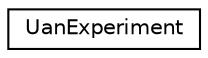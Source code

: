 digraph "Graphical Class Hierarchy"
{
 // LATEX_PDF_SIZE
  edge [fontname="Helvetica",fontsize="10",labelfontname="Helvetica",labelfontsize="10"];
  node [fontname="Helvetica",fontsize="10",shape=record];
  rankdir="LR";
  Node0 [label="UanExperiment",height=0.2,width=0.4,color="black", fillcolor="white", style="filled",URL="$class_uan_experiment.html",tooltip="This example shows the usage of UDP over 6LoWPAN to transfer data."];
}
